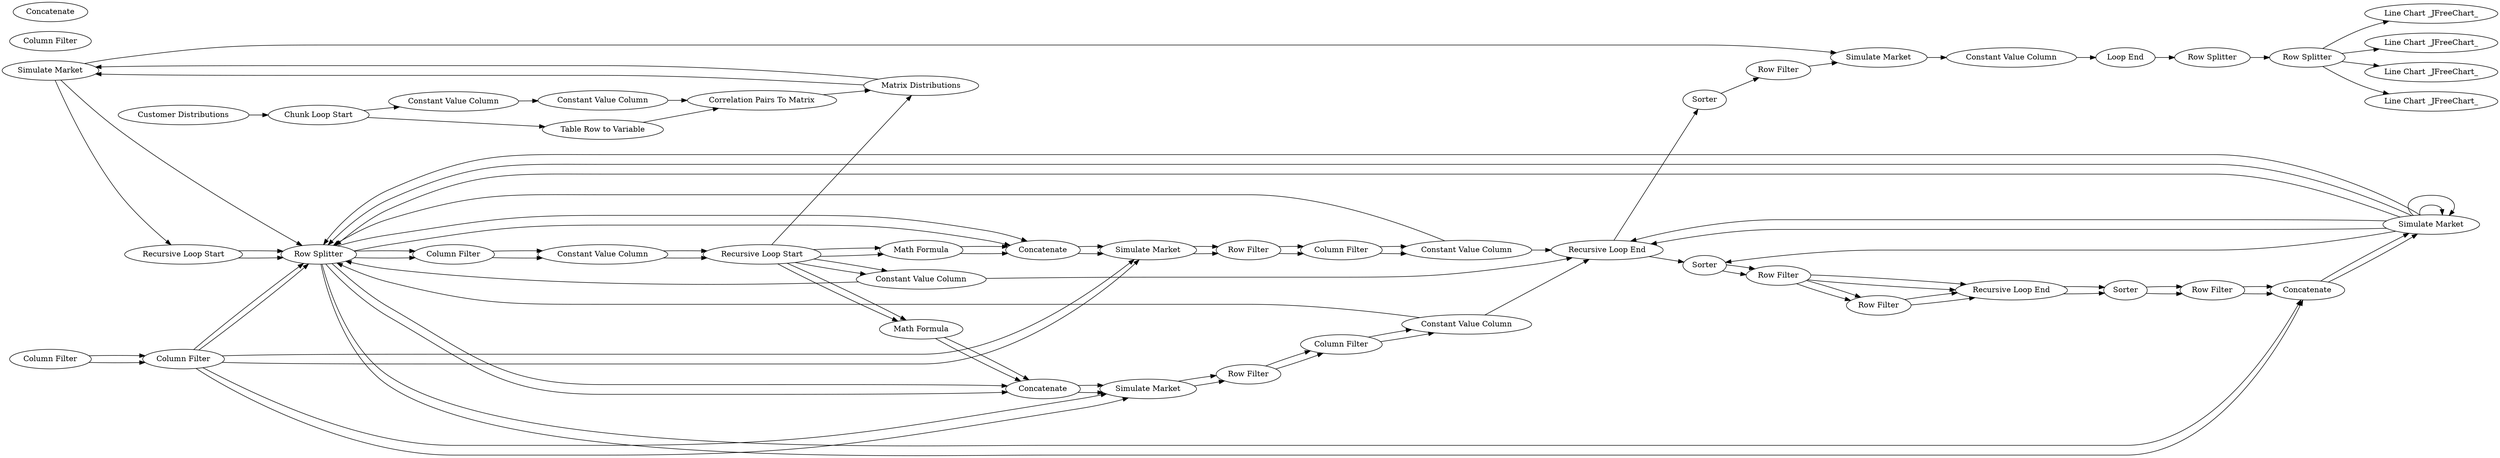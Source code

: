 digraph {
	12 [label="Simulate Market"]
	17 [label="Table Creator"]
	13 [label="Column Filter"]
	15 [label="Math Formula"]
	16 [label="Math Formula"]
	17 [label="Recursive Loop Start"]
	18 [label="Recursive Loop End"]
	19 [label="Simulate Market"]
	20 [label="Simulate Market"]
	22 [label="Column Filter"]
	24 [label="Column Filter"]
	25 [label="Constant Value Column"]
	26 [label="Constant Value Column"]
	27 [label="Constant Value Column"]
	29 [label=Sorter]
	30 [label="Row Filter"]
	31 [label="Row Filter"]
	46 [label="Constant Value Column"]
	51 [label="Row Filter"]
	52 [label="Row Filter"]
	53 [label=Sorter]
	54 [label="Row Filter"]
	55 [label="Row Splitter"]
	56 [label=Concatenate]
	57 [label=Concatenate]
	58 [label=Concatenate]
	59 [label="Simulate Market"]
	60 [label="Column Filter"]
	61 [label="Column Filter"]
	62 [label="Column Filter"]
	63 [label="Integer Input"]
	64 [label="Double Input"]
	65 [label=Concatenate]
	13 [label="Column Filter"]
	15 [label="Math Formula"]
	16 [label="Math Formula"]
	17 [label="Recursive Loop Start"]
	18 [label="Recursive Loop End"]
	19 [label="Simulate Market"]
	20 [label="Simulate Market"]
	22 [label="Column Filter"]
	24 [label="Column Filter"]
	25 [label="Constant Value Column"]
	26 [label="Constant Value Column"]
	27 [label="Constant Value Column"]
	29 [label=Sorter]
	30 [label="Row Filter"]
	31 [label="Row Filter"]
	46 [label="Constant Value Column"]
	51 [label="Row Filter"]
	52 [label="Row Filter"]
	53 [label=Sorter]
	54 [label="Row Filter"]
	55 [label="Row Splitter"]
	56 [label=Concatenate]
	57 [label=Concatenate]
	58 [label=Concatenate]
	59 [label="Simulate Market"]
	60 [label="Column Filter"]
	61 [label="Column Filter"]
	62 [label="Column Filter"]
	63 [label=Concatenate]
	64 [label="Recursive Loop Start"]
	65 [label="Recursive Loop End"]
	68 [label=Sorter]
	69 [label="Row Filter"]
	72 [label="Matrix Distributions"]
	73 [label="Customer Distributions"]
	74 [label="Chunk Loop Start"]
	75 [label="Constant Value Column"]
	76 [label="Constant Value Column"]
	77 [label="Correlation Pairs To Matrix"]
	78 [label="Simulate Market"]
	79 [label="Loop End"]
	81 [label="Constant Value Column"]
	82 [label="Row Splitter"]
	83 [label="Row Splitter"]
	84 [label="Line Chart _JFreeChart_"]
	85 [label="Line Chart _JFreeChart_"]
	86 [label="Line Chart _JFreeChart_"]
	87 [label="Line Chart _JFreeChart_"]
	89 [label="Table Row to Variable"]
	13 -> 46
	15 -> 56
	16 -> 57
	17 -> 16
	17 -> 27
	17 -> 15
	18 -> 53
	19 -> 51
	20 -> 52
	22 -> 25
	24 -> 26
	25 -> 65
	26 -> 65
	27 -> 65
	29 -> 30
	30 -> 31
	30 -> 18
	31 -> 18
	46 -> 17
	51 -> 22
	52 -> 24
	53 -> 54
	54 -> 58
	55 -> 58
	55 -> 57
	55 -> 56
	55 -> 13
	56 -> 19
	57 -> 20
	58 -> 59
	60 -> 61
	61 -> 55
	61 -> 20
	61 -> 19
	59 -> 59
	59 -> 55
	64 -> 55
	65 -> 29
	13 -> 46
	15 -> 56
	16 -> 57
	17 -> 16
	17 -> 27
	17 -> 15
	18 -> 53
	19 -> 51
	20 -> 52
	22 -> 25
	24 -> 26
	25 -> 55
	26 -> 55
	27 -> 55
	29 -> 30
	30 -> 31
	30 -> 18
	31 -> 18
	46 -> 17
	51 -> 22
	52 -> 24
	53 -> 54
	54 -> 58
	55 -> 58
	55 -> 57
	55 -> 56
	55 -> 13
	56 -> 19
	57 -> 20
	58 -> 59
	60 -> 61
	61 -> 55
	61 -> 20
	61 -> 19
	59 -> 59
	59 -> 29
	12 -> 78
	12 -> 64
	12 -> 55
	17 -> 72
	59 -> 55
	59 -> 55
	59 -> 65
	59 -> 65
	64 -> 55
	65 -> 68
	68 -> 69
	69 -> 78
	72 -> 12
	72 -> 12
	73 -> 74
	74 -> 75
	74 -> 89
	75 -> 76
	76 -> 77
	77 -> 72
	78 -> 81
	79 -> 82
	81 -> 79
	82 -> 83
	83 -> 87
	83 -> 86
	83 -> 85
	83 -> 84
	89 -> 77
	rankdir=LR
}
